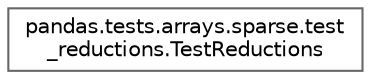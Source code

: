 digraph "Graphical Class Hierarchy"
{
 // LATEX_PDF_SIZE
  bgcolor="transparent";
  edge [fontname=Helvetica,fontsize=10,labelfontname=Helvetica,labelfontsize=10];
  node [fontname=Helvetica,fontsize=10,shape=box,height=0.2,width=0.4];
  rankdir="LR";
  Node0 [id="Node000000",label="pandas.tests.arrays.sparse.test\l_reductions.TestReductions",height=0.2,width=0.4,color="grey40", fillcolor="white", style="filled",URL="$d2/d70/classpandas_1_1tests_1_1arrays_1_1sparse_1_1test__reductions_1_1TestReductions.html",tooltip=" "];
}
